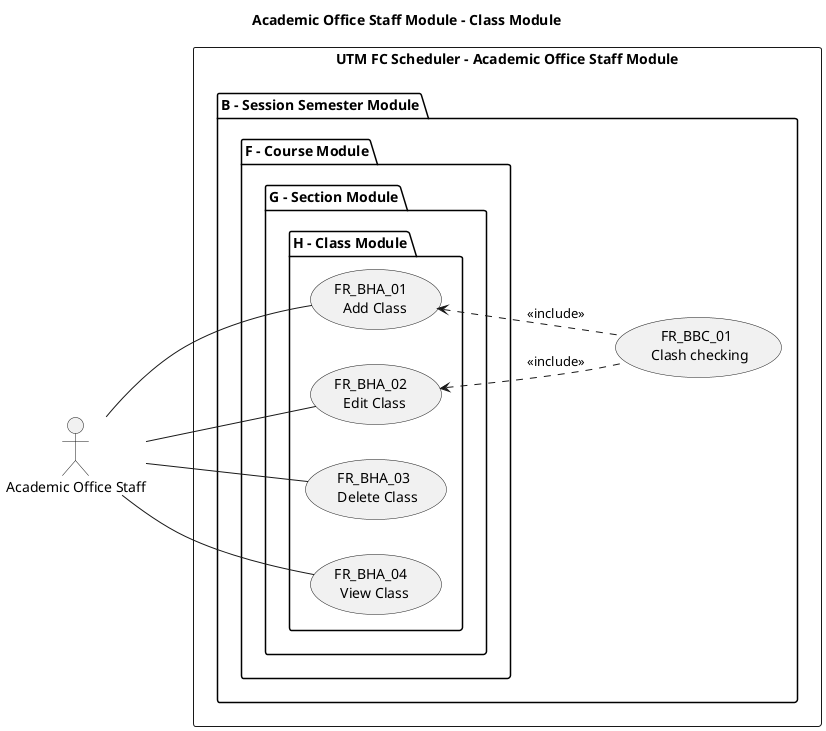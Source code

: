 @startuml Academic Office Staff Module - Class Module

title Academic Office Staff Module - Class Module
left to right direction

' Use case ID format: FR_BBC_00
' FR: Functional Requirement
' A: Module. A for End-User, B for Academic Office Staff
' B: Sub-module
' C: Sub-module group
' 00: Use case number


' Actors
"Academic Office Staff" as AOS

' Use Cases
rectangle "UTM FC Scheduler - Academic Office Staff Module" {
package "B - Session Semester Module" {
    usecase (FR_BBC_01 \n Clash checking) as FR_BBC_01

    package "F - Course Module" {
        package "G - Section Module" {
            package "H - Class Module" {
                usecase (FR_BHA_01 \n Add Class) as FR_BHA_01
                usecase (FR_BHA_02 \n Edit Class) as FR_BHA_02
                usecase (FR_BHA_03 \n Delete Class) as FR_BHA_03
                usecase (FR_BHA_04 \n View Class) as FR_BHA_04
            }
        }
    }
}
}

' Associations
AOS -- FR_BHA_01
AOS -- FR_BHA_02
AOS -- FR_BHA_03
AOS -- FR_BHA_04
FR_BHA_01 <.. FR_BBC_01 : <<include>>
FR_BHA_02 <.. FR_BBC_01 : <<include>>

@enduml